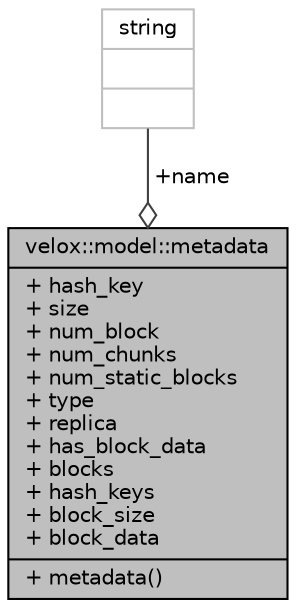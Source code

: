 digraph "velox::model::metadata"
{
  edge [fontname="Helvetica",fontsize="10",labelfontname="Helvetica",labelfontsize="10"];
  node [fontname="Helvetica",fontsize="10",shape=record];
  Node1 [label="{velox::model::metadata\n|+ hash_key\l+ size\l+ num_block\l+ num_chunks\l+ num_static_blocks\l+ type\l+ replica\l+ has_block_data\l+ blocks\l+ hash_keys\l+ block_size\l+ block_data\l|+ metadata()\l}",height=0.2,width=0.4,color="black", fillcolor="grey75", style="filled" fontcolor="black"];
  Node2 -> Node1 [color="grey25",fontsize="10",style="solid",label=" +name" ,arrowhead="odiamond",fontname="Helvetica"];
  Node2 [label="{string\n||}",height=0.2,width=0.4,color="grey75", fillcolor="white", style="filled"];
}
